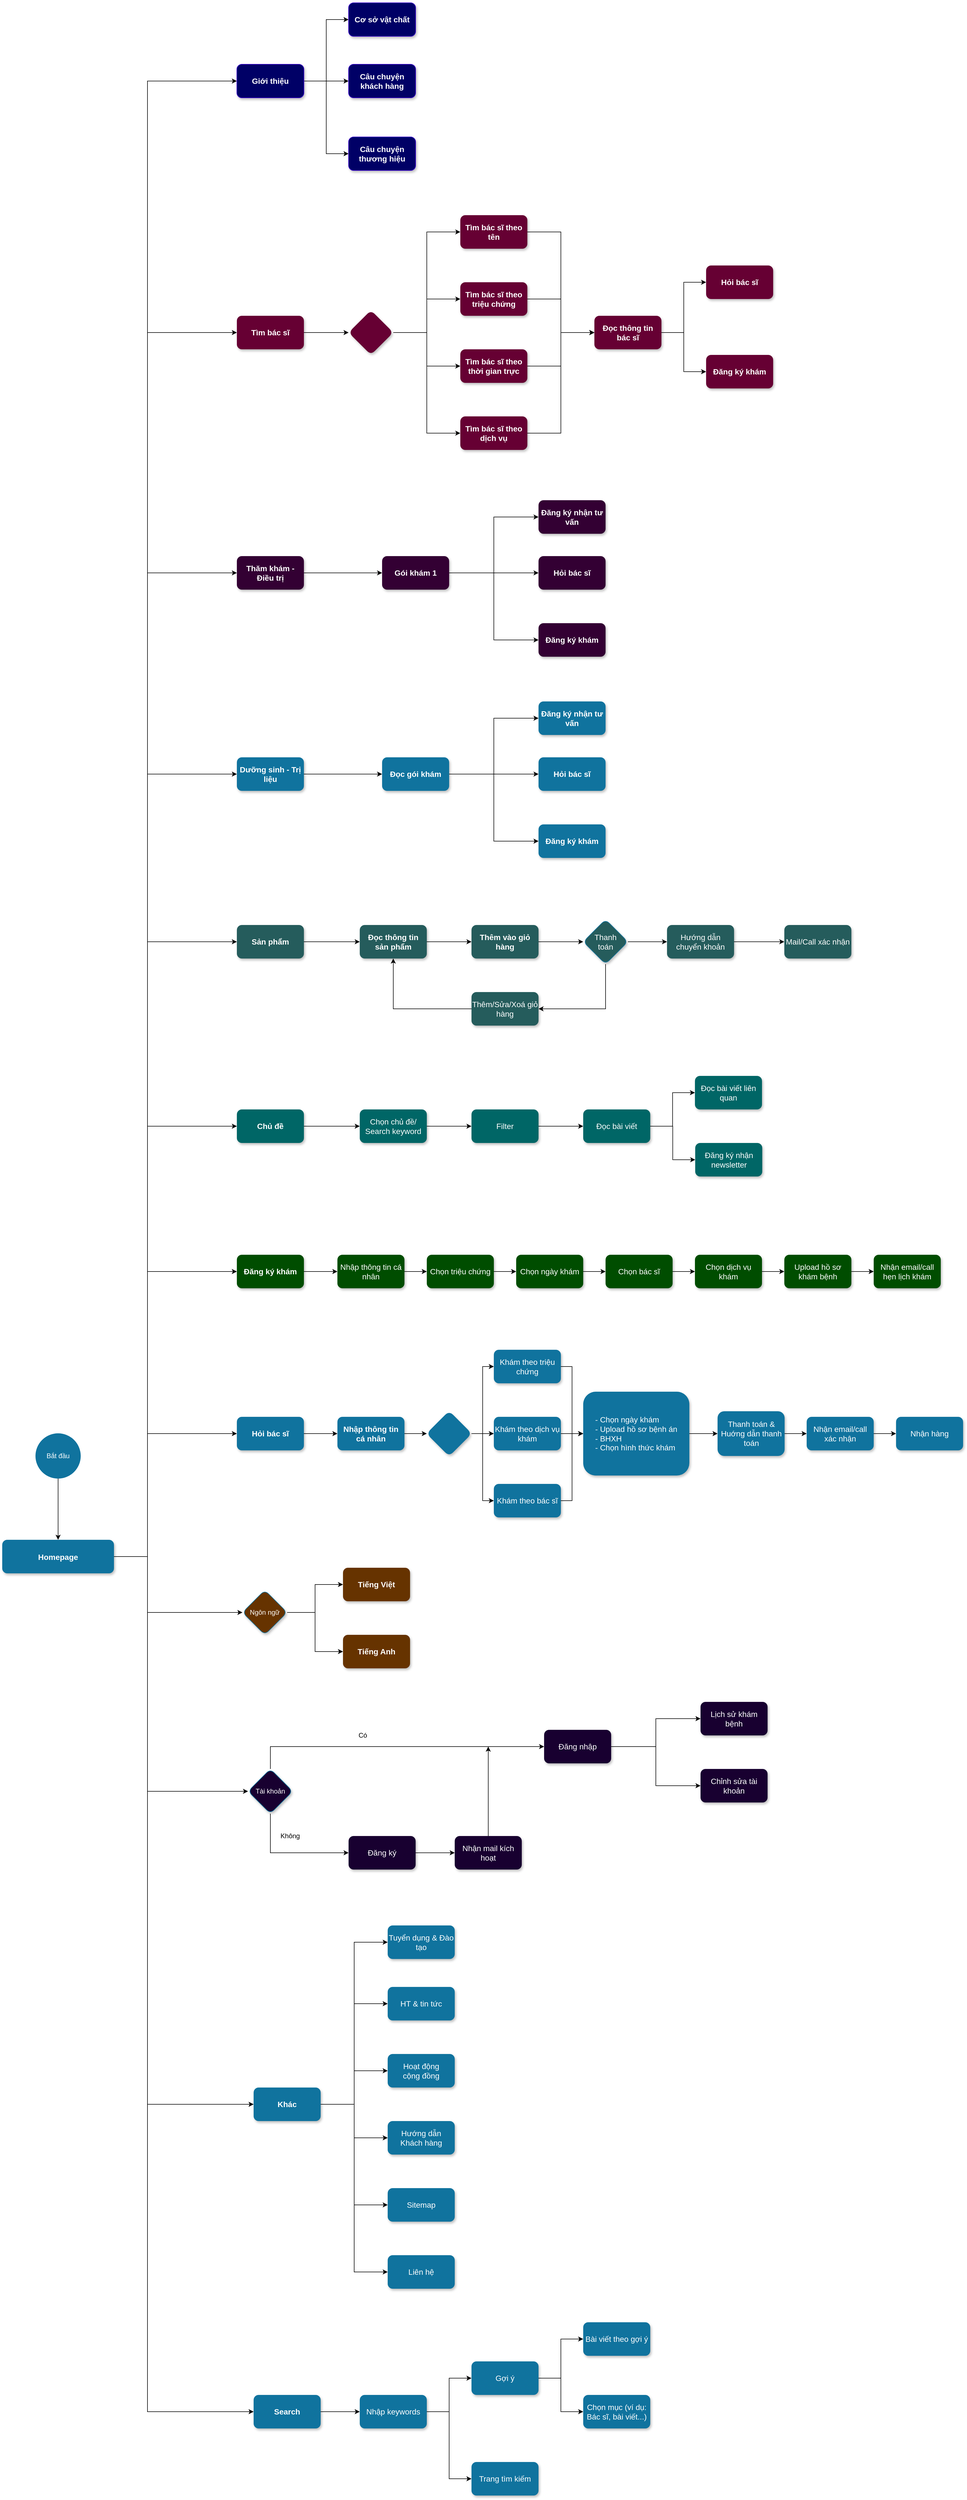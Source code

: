 <mxfile version="14.7.6" type="github">
  <diagram name="Page-1" id="97916047-d0de-89f5-080d-49f4d83e522f">
    <mxGraphModel dx="6018" dy="327" grid="1" gridSize="10" guides="1" tooltips="1" connect="1" arrows="1" fold="1" page="1" pageScale="1.5" pageWidth="1200" pageHeight="3000" background="none" math="0" shadow="0">
      <root>
        <mxCell id="0" />
        <mxCell id="1" parent="0" />
        <mxCell id="GUcLzigqZOoaiBpsy-g--82" style="edgeStyle=orthogonalEdgeStyle;rounded=0;orthogonalLoop=1;jettySize=auto;html=1;exitX=1;exitY=0.5;exitDx=0;exitDy=0;entryX=0;entryY=0.5;entryDx=0;entryDy=0;" edge="1" parent="1" source="2" target="GUcLzigqZOoaiBpsy-g--55">
          <mxGeometry relative="1" as="geometry">
            <Array as="points">
              <mxPoint x="-5100" y="2940" />
              <mxPoint x="-5100" y="300" />
            </Array>
          </mxGeometry>
        </mxCell>
        <mxCell id="GUcLzigqZOoaiBpsy-g--83" style="edgeStyle=orthogonalEdgeStyle;rounded=0;orthogonalLoop=1;jettySize=auto;html=1;exitX=1;exitY=0.5;exitDx=0;exitDy=0;entryX=0;entryY=0.5;entryDx=0;entryDy=0;" edge="1" parent="1" source="2" target="GUcLzigqZOoaiBpsy-g--64">
          <mxGeometry relative="1" as="geometry">
            <Array as="points">
              <mxPoint x="-5100" y="2940" />
              <mxPoint x="-5100" y="750" />
            </Array>
          </mxGeometry>
        </mxCell>
        <mxCell id="GUcLzigqZOoaiBpsy-g--108" style="edgeStyle=orthogonalEdgeStyle;rounded=0;orthogonalLoop=1;jettySize=auto;html=1;exitX=1;exitY=0.5;exitDx=0;exitDy=0;entryX=0;entryY=0.5;entryDx=0;entryDy=0;" edge="1" parent="1" source="2" target="GUcLzigqZOoaiBpsy-g--66">
          <mxGeometry relative="1" as="geometry">
            <Array as="points">
              <mxPoint x="-5100" y="2940" />
              <mxPoint x="-5100" y="1180" />
            </Array>
          </mxGeometry>
        </mxCell>
        <mxCell id="GUcLzigqZOoaiBpsy-g--109" style="edgeStyle=orthogonalEdgeStyle;rounded=0;orthogonalLoop=1;jettySize=auto;html=1;exitX=1;exitY=0.5;exitDx=0;exitDy=0;entryX=0;entryY=0.5;entryDx=0;entryDy=0;" edge="1" parent="1" source="2" target="GUcLzigqZOoaiBpsy-g--68">
          <mxGeometry relative="1" as="geometry">
            <Array as="points">
              <mxPoint x="-5100" y="2940" />
              <mxPoint x="-5100" y="1540" />
            </Array>
          </mxGeometry>
        </mxCell>
        <mxCell id="GUcLzigqZOoaiBpsy-g--110" style="edgeStyle=orthogonalEdgeStyle;rounded=0;orthogonalLoop=1;jettySize=auto;html=1;exitX=1;exitY=0.5;exitDx=0;exitDy=0;entryX=0;entryY=0.5;entryDx=0;entryDy=0;" edge="1" parent="1" source="2" target="GUcLzigqZOoaiBpsy-g--70">
          <mxGeometry relative="1" as="geometry">
            <mxPoint x="-5160" y="2820" as="sourcePoint" />
            <Array as="points">
              <mxPoint x="-5100" y="2940" />
              <mxPoint x="-5100" y="1840" />
            </Array>
          </mxGeometry>
        </mxCell>
        <mxCell id="GUcLzigqZOoaiBpsy-g--111" style="edgeStyle=orthogonalEdgeStyle;rounded=0;orthogonalLoop=1;jettySize=auto;html=1;entryX=0;entryY=0.5;entryDx=0;entryDy=0;" edge="1" parent="1" target="GUcLzigqZOoaiBpsy-g--72">
          <mxGeometry relative="1" as="geometry">
            <mxPoint x="-5160" y="2940" as="sourcePoint" />
            <Array as="points">
              <mxPoint x="-5100" y="2940" />
              <mxPoint x="-5100" y="2170" />
            </Array>
          </mxGeometry>
        </mxCell>
        <mxCell id="GUcLzigqZOoaiBpsy-g--112" style="edgeStyle=orthogonalEdgeStyle;rounded=0;orthogonalLoop=1;jettySize=auto;html=1;exitX=1;exitY=0.5;exitDx=0;exitDy=0;entryX=0;entryY=0.5;entryDx=0;entryDy=0;" edge="1" parent="1" source="2" target="GUcLzigqZOoaiBpsy-g--106">
          <mxGeometry relative="1" as="geometry">
            <mxPoint x="-5160" y="2860" as="sourcePoint" />
            <Array as="points">
              <mxPoint x="-5100" y="2940" />
              <mxPoint x="-5100" y="2430" />
            </Array>
          </mxGeometry>
        </mxCell>
        <mxCell id="GUcLzigqZOoaiBpsy-g--113" style="edgeStyle=orthogonalEdgeStyle;rounded=0;orthogonalLoop=1;jettySize=auto;html=1;exitX=1;exitY=0.5;exitDx=0;exitDy=0;entryX=0;entryY=0.5;entryDx=0;entryDy=0;" edge="1" parent="1" source="2" target="GUcLzigqZOoaiBpsy-g--107">
          <mxGeometry relative="1" as="geometry">
            <mxPoint x="-5160" y="2860" as="sourcePoint" />
            <Array as="points">
              <mxPoint x="-5100" y="2940" />
              <mxPoint x="-5100" y="2720" />
            </Array>
          </mxGeometry>
        </mxCell>
        <mxCell id="GUcLzigqZOoaiBpsy-g--198" style="edgeStyle=orthogonalEdgeStyle;rounded=0;orthogonalLoop=1;jettySize=auto;html=1;exitX=1;exitY=0.5;exitDx=0;exitDy=0;entryX=0;entryY=0.5;entryDx=0;entryDy=0;" edge="1" parent="1" source="2" target="GUcLzigqZOoaiBpsy-g--196">
          <mxGeometry relative="1" as="geometry">
            <mxPoint x="-5160" y="2860" as="sourcePoint" />
            <Array as="points">
              <mxPoint x="-5100" y="2940" />
              <mxPoint x="-5100" y="3040" />
            </Array>
          </mxGeometry>
        </mxCell>
        <mxCell id="GUcLzigqZOoaiBpsy-g--216" style="edgeStyle=orthogonalEdgeStyle;rounded=0;orthogonalLoop=1;jettySize=auto;html=1;exitX=1;exitY=0.5;exitDx=0;exitDy=0;entryX=0;entryY=0.5;entryDx=0;entryDy=0;" edge="1" parent="1" source="2" target="GUcLzigqZOoaiBpsy-g--202">
          <mxGeometry relative="1" as="geometry">
            <mxPoint x="-5160" y="2875" as="sourcePoint" />
            <Array as="points">
              <mxPoint x="-5100" y="2940" />
              <mxPoint x="-5100" y="3360" />
            </Array>
          </mxGeometry>
        </mxCell>
        <mxCell id="GUcLzigqZOoaiBpsy-g--218" style="edgeStyle=orthogonalEdgeStyle;rounded=0;orthogonalLoop=1;jettySize=auto;html=1;exitX=1;exitY=0.5;exitDx=0;exitDy=0;entryX=0;entryY=0.5;entryDx=0;entryDy=0;" edge="1" parent="1" source="2" target="GUcLzigqZOoaiBpsy-g--217">
          <mxGeometry relative="1" as="geometry">
            <Array as="points">
              <mxPoint x="-5100" y="2940" />
              <mxPoint x="-5100" y="3920" />
            </Array>
          </mxGeometry>
        </mxCell>
        <mxCell id="GUcLzigqZOoaiBpsy-g--237" style="edgeStyle=orthogonalEdgeStyle;rounded=0;orthogonalLoop=1;jettySize=auto;html=1;exitX=1;exitY=0.5;exitDx=0;exitDy=0;entryX=0;entryY=0.5;entryDx=0;entryDy=0;" edge="1" parent="1" source="2" target="GUcLzigqZOoaiBpsy-g--231">
          <mxGeometry relative="1" as="geometry">
            <Array as="points">
              <mxPoint x="-5100" y="2940" />
              <mxPoint x="-5100" y="4470" />
            </Array>
          </mxGeometry>
        </mxCell>
        <mxCell id="2" value="Homepage" style="rounded=1;strokeColor=none;shadow=1;gradientColor=none;fontStyle=1;fontColor=#FFFFFF;fontSize=14;fillColor=#10739E;" parent="1" vertex="1">
          <mxGeometry x="-5360" y="2910" width="200" height="60" as="geometry" />
        </mxCell>
        <mxCell id="GUcLzigqZOoaiBpsy-g--78" style="edgeStyle=orthogonalEdgeStyle;rounded=0;orthogonalLoop=1;jettySize=auto;html=1;exitX=1;exitY=0.5;exitDx=0;exitDy=0;entryX=0;entryY=0.5;entryDx=0;entryDy=0;" edge="1" parent="1" source="GUcLzigqZOoaiBpsy-g--55" target="GUcLzigqZOoaiBpsy-g--59">
          <mxGeometry relative="1" as="geometry" />
        </mxCell>
        <mxCell id="GUcLzigqZOoaiBpsy-g--79" style="edgeStyle=orthogonalEdgeStyle;rounded=0;orthogonalLoop=1;jettySize=auto;html=1;exitX=1;exitY=0.5;exitDx=0;exitDy=0;entryX=0;entryY=0.5;entryDx=0;entryDy=0;" edge="1" parent="1" source="GUcLzigqZOoaiBpsy-g--55" target="GUcLzigqZOoaiBpsy-g--62">
          <mxGeometry relative="1" as="geometry" />
        </mxCell>
        <mxCell id="GUcLzigqZOoaiBpsy-g--81" style="edgeStyle=orthogonalEdgeStyle;rounded=0;orthogonalLoop=1;jettySize=auto;html=1;exitX=1;exitY=0.5;exitDx=0;exitDy=0;entryX=0;entryY=0.5;entryDx=0;entryDy=0;" edge="1" parent="1" source="GUcLzigqZOoaiBpsy-g--55" target="GUcLzigqZOoaiBpsy-g--57">
          <mxGeometry relative="1" as="geometry" />
        </mxCell>
        <mxCell id="GUcLzigqZOoaiBpsy-g--55" value="Giới thiệu" style="whiteSpace=wrap;html=1;rounded=1;shadow=1;fontSize=14;fontColor=#ffffff;fontStyle=1;strokeColor=#3700CC;fillColor=#000066;" vertex="1" parent="1">
          <mxGeometry x="-4940" y="270" width="120" height="60" as="geometry" />
        </mxCell>
        <mxCell id="GUcLzigqZOoaiBpsy-g--57" value="Câu chuyện thương hiệu" style="whiteSpace=wrap;html=1;rounded=1;shadow=1;fontSize=14;fontColor=#ffffff;fontStyle=1;strokeColor=#3700CC;fillColor=#000066;" vertex="1" parent="1">
          <mxGeometry x="-4740" y="400" width="120" height="60" as="geometry" />
        </mxCell>
        <mxCell id="GUcLzigqZOoaiBpsy-g--59" value="Câu chuyện khách hàng" style="whiteSpace=wrap;html=1;rounded=1;shadow=1;fontSize=14;fontColor=#ffffff;fontStyle=1;strokeColor=#3700CC;fillColor=#000066;" vertex="1" parent="1">
          <mxGeometry x="-4740" y="270" width="120" height="60" as="geometry" />
        </mxCell>
        <mxCell id="GUcLzigqZOoaiBpsy-g--62" value="Cơ sở vật chất" style="whiteSpace=wrap;html=1;rounded=1;shadow=1;fontSize=14;fontColor=#ffffff;fontStyle=1;strokeColor=#3700CC;fillColor=#000066;" vertex="1" parent="1">
          <mxGeometry x="-4740" y="160" width="120" height="60" as="geometry" />
        </mxCell>
        <mxCell id="GUcLzigqZOoaiBpsy-g--85" value="" style="edgeStyle=orthogonalEdgeStyle;rounded=0;orthogonalLoop=1;jettySize=auto;html=1;" edge="1" parent="1" source="GUcLzigqZOoaiBpsy-g--64" target="GUcLzigqZOoaiBpsy-g--84">
          <mxGeometry relative="1" as="geometry" />
        </mxCell>
        <mxCell id="GUcLzigqZOoaiBpsy-g--64" value="Tìm bác sĩ" style="rounded=1;whiteSpace=wrap;html=1;shadow=1;fontSize=14;fontColor=#FFFFFF;fontStyle=1;strokeColor=none;fillColor=#660033;" vertex="1" parent="1">
          <mxGeometry x="-4940" y="720" width="120" height="60" as="geometry" />
        </mxCell>
        <mxCell id="GUcLzigqZOoaiBpsy-g--115" value="" style="edgeStyle=orthogonalEdgeStyle;rounded=0;orthogonalLoop=1;jettySize=auto;html=1;" edge="1" parent="1" source="GUcLzigqZOoaiBpsy-g--66" target="GUcLzigqZOoaiBpsy-g--114">
          <mxGeometry relative="1" as="geometry" />
        </mxCell>
        <mxCell id="GUcLzigqZOoaiBpsy-g--66" value="Thăm khám - Điều trị" style="whiteSpace=wrap;html=1;rounded=1;shadow=1;fontSize=14;fontColor=#FFFFFF;fontStyle=1;strokeColor=none;fillColor=#330033;" vertex="1" parent="1">
          <mxGeometry x="-4940" y="1150" width="120" height="60" as="geometry" />
        </mxCell>
        <mxCell id="GUcLzigqZOoaiBpsy-g--130" style="edgeStyle=orthogonalEdgeStyle;rounded=0;orthogonalLoop=1;jettySize=auto;html=1;exitX=1;exitY=0.5;exitDx=0;exitDy=0;entryX=0;entryY=0.5;entryDx=0;entryDy=0;" edge="1" parent="1" source="GUcLzigqZOoaiBpsy-g--68" target="GUcLzigqZOoaiBpsy-g--123">
          <mxGeometry relative="1" as="geometry" />
        </mxCell>
        <mxCell id="GUcLzigqZOoaiBpsy-g--68" value="Dưỡng sinh - Trị liệu" style="rounded=1;whiteSpace=wrap;html=1;shadow=1;fontSize=14;fontColor=#FFFFFF;fontStyle=1;strokeColor=none;fillColor=#10739E;" vertex="1" parent="1">
          <mxGeometry x="-4940" y="1510" width="120" height="60" as="geometry" />
        </mxCell>
        <mxCell id="GUcLzigqZOoaiBpsy-g--133" style="edgeStyle=orthogonalEdgeStyle;rounded=0;orthogonalLoop=1;jettySize=auto;html=1;exitX=1;exitY=0.5;exitDx=0;exitDy=0;entryX=0;entryY=0.5;entryDx=0;entryDy=0;" edge="1" parent="1" source="GUcLzigqZOoaiBpsy-g--70" target="GUcLzigqZOoaiBpsy-g--131">
          <mxGeometry relative="1" as="geometry" />
        </mxCell>
        <mxCell id="GUcLzigqZOoaiBpsy-g--70" value="Sản phẩm" style="whiteSpace=wrap;html=1;rounded=1;shadow=1;fontSize=14;fontColor=#FFFFFF;fontStyle=1;strokeColor=none;fillColor=#255C5C;" vertex="1" parent="1">
          <mxGeometry x="-4940" y="1810" width="120" height="60" as="geometry" />
        </mxCell>
        <mxCell id="GUcLzigqZOoaiBpsy-g--150" style="edgeStyle=orthogonalEdgeStyle;rounded=0;orthogonalLoop=1;jettySize=auto;html=1;exitX=1;exitY=0.5;exitDx=0;exitDy=0;entryX=0;entryY=0.5;entryDx=0;entryDy=0;" edge="1" parent="1" source="GUcLzigqZOoaiBpsy-g--72" target="GUcLzigqZOoaiBpsy-g--145">
          <mxGeometry relative="1" as="geometry" />
        </mxCell>
        <mxCell id="GUcLzigqZOoaiBpsy-g--72" value="Chủ đề" style="whiteSpace=wrap;html=1;rounded=1;shadow=1;fontSize=14;fontColor=#FFFFFF;fontStyle=1;strokeColor=none;fillColor=#006666;" vertex="1" parent="1">
          <mxGeometry x="-4940" y="2140" width="120" height="60" as="geometry" />
        </mxCell>
        <mxCell id="GUcLzigqZOoaiBpsy-g--75" style="edgeStyle=orthogonalEdgeStyle;rounded=0;orthogonalLoop=1;jettySize=auto;html=1;exitX=0.5;exitY=1;exitDx=0;exitDy=0;" edge="1" parent="1" source="GUcLzigqZOoaiBpsy-g--74" target="2">
          <mxGeometry relative="1" as="geometry" />
        </mxCell>
        <mxCell id="GUcLzigqZOoaiBpsy-g--74" value="Bắt đầu" style="ellipse;whiteSpace=wrap;html=1;aspect=fixed;fontColor=#ffffff;strokeColor=#10739E;fillColor=#10739E;" vertex="1" parent="1">
          <mxGeometry x="-5300" y="2720" width="80" height="80" as="geometry" />
        </mxCell>
        <mxCell id="GUcLzigqZOoaiBpsy-g--91" style="edgeStyle=orthogonalEdgeStyle;rounded=0;orthogonalLoop=1;jettySize=auto;html=1;exitX=1;exitY=0.5;exitDx=0;exitDy=0;entryX=0;entryY=0.5;entryDx=0;entryDy=0;" edge="1" parent="1" source="GUcLzigqZOoaiBpsy-g--84" target="GUcLzigqZOoaiBpsy-g--86">
          <mxGeometry relative="1" as="geometry" />
        </mxCell>
        <mxCell id="GUcLzigqZOoaiBpsy-g--92" style="edgeStyle=orthogonalEdgeStyle;rounded=0;orthogonalLoop=1;jettySize=auto;html=1;exitX=1;exitY=0.5;exitDx=0;exitDy=0;entryX=0;entryY=0.5;entryDx=0;entryDy=0;" edge="1" parent="1" source="GUcLzigqZOoaiBpsy-g--84" target="GUcLzigqZOoaiBpsy-g--88">
          <mxGeometry relative="1" as="geometry" />
        </mxCell>
        <mxCell id="GUcLzigqZOoaiBpsy-g--93" style="edgeStyle=orthogonalEdgeStyle;rounded=0;orthogonalLoop=1;jettySize=auto;html=1;exitX=1;exitY=0.5;exitDx=0;exitDy=0;entryX=0;entryY=0.5;entryDx=0;entryDy=0;" edge="1" parent="1" source="GUcLzigqZOoaiBpsy-g--84" target="GUcLzigqZOoaiBpsy-g--89">
          <mxGeometry relative="1" as="geometry" />
        </mxCell>
        <mxCell id="GUcLzigqZOoaiBpsy-g--94" style="edgeStyle=orthogonalEdgeStyle;rounded=0;orthogonalLoop=1;jettySize=auto;html=1;exitX=1;exitY=0.5;exitDx=0;exitDy=0;entryX=0;entryY=0.5;entryDx=0;entryDy=0;" edge="1" parent="1" source="GUcLzigqZOoaiBpsy-g--84" target="GUcLzigqZOoaiBpsy-g--90">
          <mxGeometry relative="1" as="geometry" />
        </mxCell>
        <mxCell id="GUcLzigqZOoaiBpsy-g--84" value="" style="rhombus;whiteSpace=wrap;html=1;rounded=1;shadow=1;fontSize=14;fontColor=#FFFFFF;fontStyle=1;strokeColor=none;fillColor=#660033;" vertex="1" parent="1">
          <mxGeometry x="-4740" y="710" width="80" height="80" as="geometry" />
        </mxCell>
        <mxCell id="GUcLzigqZOoaiBpsy-g--99" style="edgeStyle=orthogonalEdgeStyle;rounded=0;orthogonalLoop=1;jettySize=auto;html=1;exitX=1;exitY=0.5;exitDx=0;exitDy=0;entryX=0;entryY=0.5;entryDx=0;entryDy=0;" edge="1" parent="1" source="GUcLzigqZOoaiBpsy-g--86" target="GUcLzigqZOoaiBpsy-g--95">
          <mxGeometry relative="1" as="geometry" />
        </mxCell>
        <mxCell id="GUcLzigqZOoaiBpsy-g--86" value="Tìm bác sĩ theo tên" style="whiteSpace=wrap;html=1;rounded=1;shadow=1;fontSize=14;fontColor=#FFFFFF;fontStyle=1;strokeColor=none;fillColor=#660033;" vertex="1" parent="1">
          <mxGeometry x="-4540" y="540" width="120" height="60" as="geometry" />
        </mxCell>
        <mxCell id="GUcLzigqZOoaiBpsy-g--101" style="edgeStyle=orthogonalEdgeStyle;rounded=0;orthogonalLoop=1;jettySize=auto;html=1;exitX=1;exitY=0.5;exitDx=0;exitDy=0;entryX=0;entryY=0.5;entryDx=0;entryDy=0;" edge="1" parent="1" source="GUcLzigqZOoaiBpsy-g--88" target="GUcLzigqZOoaiBpsy-g--95">
          <mxGeometry relative="1" as="geometry" />
        </mxCell>
        <mxCell id="GUcLzigqZOoaiBpsy-g--88" value="Tìm bác sĩ theo triệu chứng" style="whiteSpace=wrap;html=1;rounded=1;shadow=1;fontSize=14;fontColor=#FFFFFF;fontStyle=1;strokeColor=none;fillColor=#660033;" vertex="1" parent="1">
          <mxGeometry x="-4540" y="660" width="120" height="60" as="geometry" />
        </mxCell>
        <mxCell id="GUcLzigqZOoaiBpsy-g--102" style="edgeStyle=orthogonalEdgeStyle;rounded=0;orthogonalLoop=1;jettySize=auto;html=1;exitX=1;exitY=0.5;exitDx=0;exitDy=0;" edge="1" parent="1" source="GUcLzigqZOoaiBpsy-g--89" target="GUcLzigqZOoaiBpsy-g--95">
          <mxGeometry relative="1" as="geometry" />
        </mxCell>
        <mxCell id="GUcLzigqZOoaiBpsy-g--89" value="Tìm bác sĩ theo thời gian trực" style="whiteSpace=wrap;html=1;rounded=1;shadow=1;fontSize=14;fontColor=#FFFFFF;fontStyle=1;strokeColor=none;fillColor=#660033;" vertex="1" parent="1">
          <mxGeometry x="-4540" y="780" width="120" height="60" as="geometry" />
        </mxCell>
        <mxCell id="GUcLzigqZOoaiBpsy-g--103" style="edgeStyle=orthogonalEdgeStyle;rounded=0;orthogonalLoop=1;jettySize=auto;html=1;exitX=1;exitY=0.5;exitDx=0;exitDy=0;entryX=0;entryY=0.5;entryDx=0;entryDy=0;" edge="1" parent="1" source="GUcLzigqZOoaiBpsy-g--90" target="GUcLzigqZOoaiBpsy-g--95">
          <mxGeometry relative="1" as="geometry" />
        </mxCell>
        <mxCell id="GUcLzigqZOoaiBpsy-g--90" value="Tìm bác sĩ theo dịch vụ" style="whiteSpace=wrap;html=1;rounded=1;shadow=1;fontSize=14;fontColor=#FFFFFF;fontStyle=1;strokeColor=none;fillColor=#660033;" vertex="1" parent="1">
          <mxGeometry x="-4540" y="900" width="120" height="60" as="geometry" />
        </mxCell>
        <mxCell id="GUcLzigqZOoaiBpsy-g--104" style="edgeStyle=orthogonalEdgeStyle;rounded=0;orthogonalLoop=1;jettySize=auto;html=1;exitX=1;exitY=0.5;exitDx=0;exitDy=0;entryX=0;entryY=0.5;entryDx=0;entryDy=0;" edge="1" parent="1" source="GUcLzigqZOoaiBpsy-g--95" target="GUcLzigqZOoaiBpsy-g--96">
          <mxGeometry relative="1" as="geometry" />
        </mxCell>
        <mxCell id="GUcLzigqZOoaiBpsy-g--105" style="edgeStyle=orthogonalEdgeStyle;rounded=0;orthogonalLoop=1;jettySize=auto;html=1;exitX=1;exitY=0.5;exitDx=0;exitDy=0;entryX=0;entryY=0.5;entryDx=0;entryDy=0;" edge="1" parent="1" source="GUcLzigqZOoaiBpsy-g--95" target="GUcLzigqZOoaiBpsy-g--98">
          <mxGeometry relative="1" as="geometry" />
        </mxCell>
        <mxCell id="GUcLzigqZOoaiBpsy-g--95" value="Đọc thông tin bác sĩ" style="whiteSpace=wrap;html=1;rounded=1;shadow=1;fontSize=14;fontColor=#FFFFFF;fontStyle=1;strokeColor=none;fillColor=#660033;" vertex="1" parent="1">
          <mxGeometry x="-4300" y="720" width="120" height="60" as="geometry" />
        </mxCell>
        <mxCell id="GUcLzigqZOoaiBpsy-g--96" value="Hỏi bác sĩ" style="whiteSpace=wrap;html=1;rounded=1;shadow=1;fontSize=14;fontColor=#FFFFFF;fontStyle=1;strokeColor=none;fillColor=#660033;" vertex="1" parent="1">
          <mxGeometry x="-4100" y="630" width="120" height="60" as="geometry" />
        </mxCell>
        <mxCell id="GUcLzigqZOoaiBpsy-g--98" value="Đăng ký khám" style="whiteSpace=wrap;html=1;rounded=1;shadow=1;fontSize=14;fontColor=#FFFFFF;fontStyle=1;strokeColor=none;fillColor=#660033;" vertex="1" parent="1">
          <mxGeometry x="-4100" y="790" width="120" height="60" as="geometry" />
        </mxCell>
        <mxCell id="GUcLzigqZOoaiBpsy-g--162" style="edgeStyle=orthogonalEdgeStyle;rounded=0;orthogonalLoop=1;jettySize=auto;html=1;exitX=1;exitY=0.5;exitDx=0;exitDy=0;entryX=0;entryY=0.5;entryDx=0;entryDy=0;" edge="1" parent="1" source="GUcLzigqZOoaiBpsy-g--106" target="GUcLzigqZOoaiBpsy-g--155">
          <mxGeometry relative="1" as="geometry" />
        </mxCell>
        <mxCell id="GUcLzigqZOoaiBpsy-g--106" value="Đăng ký khám" style="whiteSpace=wrap;html=1;rounded=1;shadow=1;fontSize=14;fontColor=#FFFFFF;fontStyle=1;strokeColor=none;fillColor=#004D00;" vertex="1" parent="1">
          <mxGeometry x="-4940" y="2400" width="120" height="60" as="geometry" />
        </mxCell>
        <mxCell id="GUcLzigqZOoaiBpsy-g--180" style="edgeStyle=orthogonalEdgeStyle;rounded=0;orthogonalLoop=1;jettySize=auto;html=1;exitX=1;exitY=0.5;exitDx=0;exitDy=0;entryX=0;entryY=0.5;entryDx=0;entryDy=0;" edge="1" parent="1" source="GUcLzigqZOoaiBpsy-g--107" target="GUcLzigqZOoaiBpsy-g--177">
          <mxGeometry relative="1" as="geometry" />
        </mxCell>
        <mxCell id="GUcLzigqZOoaiBpsy-g--107" value="Hỏi bác sĩ" style="whiteSpace=wrap;html=1;rounded=1;shadow=1;fontSize=14;fontColor=#FFFFFF;fontStyle=1;strokeColor=none;fillColor=#10739E;" vertex="1" parent="1">
          <mxGeometry x="-4940" y="2690" width="120" height="60" as="geometry" />
        </mxCell>
        <mxCell id="GUcLzigqZOoaiBpsy-g--120" style="edgeStyle=orthogonalEdgeStyle;rounded=0;orthogonalLoop=1;jettySize=auto;html=1;exitX=1;exitY=0.5;exitDx=0;exitDy=0;entryX=0;entryY=0.5;entryDx=0;entryDy=0;" edge="1" parent="1" source="GUcLzigqZOoaiBpsy-g--114" target="GUcLzigqZOoaiBpsy-g--116">
          <mxGeometry relative="1" as="geometry" />
        </mxCell>
        <mxCell id="GUcLzigqZOoaiBpsy-g--121" style="edgeStyle=orthogonalEdgeStyle;rounded=0;orthogonalLoop=1;jettySize=auto;html=1;exitX=1;exitY=0.5;exitDx=0;exitDy=0;" edge="1" parent="1" source="GUcLzigqZOoaiBpsy-g--114" target="GUcLzigqZOoaiBpsy-g--118">
          <mxGeometry relative="1" as="geometry" />
        </mxCell>
        <mxCell id="GUcLzigqZOoaiBpsy-g--122" style="edgeStyle=orthogonalEdgeStyle;rounded=0;orthogonalLoop=1;jettySize=auto;html=1;exitX=1;exitY=0.5;exitDx=0;exitDy=0;entryX=0;entryY=0.5;entryDx=0;entryDy=0;" edge="1" parent="1" source="GUcLzigqZOoaiBpsy-g--114" target="GUcLzigqZOoaiBpsy-g--119">
          <mxGeometry relative="1" as="geometry" />
        </mxCell>
        <mxCell id="GUcLzigqZOoaiBpsy-g--114" value="Gói khám 1" style="whiteSpace=wrap;html=1;rounded=1;shadow=1;fontSize=14;fontColor=#FFFFFF;fontStyle=1;strokeColor=none;fillColor=#330033;" vertex="1" parent="1">
          <mxGeometry x="-4680" y="1150" width="120" height="60" as="geometry" />
        </mxCell>
        <mxCell id="GUcLzigqZOoaiBpsy-g--116" value="Đăng ký nhận tư vấn" style="whiteSpace=wrap;html=1;rounded=1;shadow=1;fontSize=14;fontColor=#FFFFFF;fontStyle=1;strokeColor=none;fillColor=#330033;" vertex="1" parent="1">
          <mxGeometry x="-4400" y="1050" width="120" height="60" as="geometry" />
        </mxCell>
        <mxCell id="GUcLzigqZOoaiBpsy-g--118" value="Hỏi bác sĩ" style="whiteSpace=wrap;html=1;rounded=1;shadow=1;fontSize=14;fontColor=#FFFFFF;fontStyle=1;strokeColor=none;fillColor=#330033;" vertex="1" parent="1">
          <mxGeometry x="-4400" y="1150" width="120" height="60" as="geometry" />
        </mxCell>
        <mxCell id="GUcLzigqZOoaiBpsy-g--119" value="Đăng ký khám" style="whiteSpace=wrap;html=1;rounded=1;shadow=1;fontSize=14;fontColor=#FFFFFF;fontStyle=1;strokeColor=none;fillColor=#330033;" vertex="1" parent="1">
          <mxGeometry x="-4400" y="1270" width="120" height="60" as="geometry" />
        </mxCell>
        <mxCell id="GUcLzigqZOoaiBpsy-g--127" style="edgeStyle=orthogonalEdgeStyle;rounded=0;orthogonalLoop=1;jettySize=auto;html=1;exitX=1;exitY=0.5;exitDx=0;exitDy=0;entryX=0;entryY=0.5;entryDx=0;entryDy=0;" edge="1" parent="1" source="GUcLzigqZOoaiBpsy-g--123" target="GUcLzigqZOoaiBpsy-g--124">
          <mxGeometry relative="1" as="geometry" />
        </mxCell>
        <mxCell id="GUcLzigqZOoaiBpsy-g--128" style="edgeStyle=orthogonalEdgeStyle;rounded=0;orthogonalLoop=1;jettySize=auto;html=1;exitX=1;exitY=0.5;exitDx=0;exitDy=0;entryX=0;entryY=0.5;entryDx=0;entryDy=0;" edge="1" parent="1" source="GUcLzigqZOoaiBpsy-g--123" target="GUcLzigqZOoaiBpsy-g--125">
          <mxGeometry relative="1" as="geometry" />
        </mxCell>
        <mxCell id="GUcLzigqZOoaiBpsy-g--129" style="edgeStyle=orthogonalEdgeStyle;rounded=0;orthogonalLoop=1;jettySize=auto;html=1;exitX=1;exitY=0.5;exitDx=0;exitDy=0;entryX=0;entryY=0.5;entryDx=0;entryDy=0;" edge="1" parent="1" source="GUcLzigqZOoaiBpsy-g--123" target="GUcLzigqZOoaiBpsy-g--126">
          <mxGeometry relative="1" as="geometry" />
        </mxCell>
        <mxCell id="GUcLzigqZOoaiBpsy-g--123" value="Đọc gói khám" style="whiteSpace=wrap;html=1;rounded=1;shadow=1;fontSize=14;fontColor=#FFFFFF;fontStyle=1;strokeColor=none;fillColor=#10739E;" vertex="1" parent="1">
          <mxGeometry x="-4680" y="1510" width="120" height="60" as="geometry" />
        </mxCell>
        <mxCell id="GUcLzigqZOoaiBpsy-g--124" value="Đăng ký nhận tư vấn" style="whiteSpace=wrap;html=1;rounded=1;shadow=1;fontSize=14;fontColor=#FFFFFF;fontStyle=1;strokeColor=none;fillColor=#10739E;" vertex="1" parent="1">
          <mxGeometry x="-4400" y="1410" width="120" height="60" as="geometry" />
        </mxCell>
        <mxCell id="GUcLzigqZOoaiBpsy-g--125" value="Hỏi bác sĩ" style="whiteSpace=wrap;html=1;rounded=1;shadow=1;fontSize=14;fontColor=#FFFFFF;fontStyle=1;strokeColor=none;fillColor=#10739E;" vertex="1" parent="1">
          <mxGeometry x="-4400" y="1510" width="120" height="60" as="geometry" />
        </mxCell>
        <mxCell id="GUcLzigqZOoaiBpsy-g--126" value="Đăng ký khám" style="whiteSpace=wrap;html=1;rounded=1;shadow=1;fontSize=14;fontColor=#FFFFFF;fontStyle=1;strokeColor=none;fillColor=#10739E;" vertex="1" parent="1">
          <mxGeometry x="-4400" y="1630" width="120" height="60" as="geometry" />
        </mxCell>
        <mxCell id="GUcLzigqZOoaiBpsy-g--134" style="edgeStyle=orthogonalEdgeStyle;rounded=0;orthogonalLoop=1;jettySize=auto;html=1;exitX=1;exitY=0.5;exitDx=0;exitDy=0;entryX=0;entryY=0.5;entryDx=0;entryDy=0;" edge="1" parent="1" source="GUcLzigqZOoaiBpsy-g--131" target="GUcLzigqZOoaiBpsy-g--132">
          <mxGeometry relative="1" as="geometry" />
        </mxCell>
        <mxCell id="GUcLzigqZOoaiBpsy-g--131" value="Đọc thông tin sản phẩm" style="whiteSpace=wrap;html=1;rounded=1;shadow=1;fontSize=14;fontColor=#FFFFFF;fontStyle=1;strokeColor=none;fillColor=#255C5C;" vertex="1" parent="1">
          <mxGeometry x="-4720" y="1810" width="120" height="60" as="geometry" />
        </mxCell>
        <mxCell id="GUcLzigqZOoaiBpsy-g--137" style="edgeStyle=orthogonalEdgeStyle;rounded=0;orthogonalLoop=1;jettySize=auto;html=1;exitX=1;exitY=0.5;exitDx=0;exitDy=0;" edge="1" parent="1" source="GUcLzigqZOoaiBpsy-g--132" target="GUcLzigqZOoaiBpsy-g--136">
          <mxGeometry relative="1" as="geometry" />
        </mxCell>
        <mxCell id="GUcLzigqZOoaiBpsy-g--132" value="Thêm vào giỏ hàng" style="whiteSpace=wrap;html=1;rounded=1;shadow=1;fontSize=14;fontColor=#FFFFFF;fontStyle=1;strokeColor=none;fillColor=#255C5C;" vertex="1" parent="1">
          <mxGeometry x="-4520" y="1810" width="120" height="60" as="geometry" />
        </mxCell>
        <mxCell id="GUcLzigqZOoaiBpsy-g--141" style="edgeStyle=orthogonalEdgeStyle;rounded=0;orthogonalLoop=1;jettySize=auto;html=1;exitX=1;exitY=0.5;exitDx=0;exitDy=0;entryX=0;entryY=0.5;entryDx=0;entryDy=0;" edge="1" parent="1" source="GUcLzigqZOoaiBpsy-g--136" target="GUcLzigqZOoaiBpsy-g--138">
          <mxGeometry relative="1" as="geometry" />
        </mxCell>
        <mxCell id="GUcLzigqZOoaiBpsy-g--143" style="edgeStyle=orthogonalEdgeStyle;rounded=0;orthogonalLoop=1;jettySize=auto;html=1;exitX=0.5;exitY=1;exitDx=0;exitDy=0;entryX=1;entryY=0.5;entryDx=0;entryDy=0;" edge="1" parent="1" source="GUcLzigqZOoaiBpsy-g--136" target="GUcLzigqZOoaiBpsy-g--142">
          <mxGeometry relative="1" as="geometry" />
        </mxCell>
        <mxCell id="GUcLzigqZOoaiBpsy-g--136" value="&lt;font color=&quot;#ffffff&quot; style=&quot;font-size: 14px&quot;&gt;Thanh&lt;br&gt;toán&lt;/font&gt;" style="rhombus;whiteSpace=wrap;html=1;strokeColor=#10739E;rounded=1;shadow=1;fillColor=#255C5C;" vertex="1" parent="1">
          <mxGeometry x="-4320" y="1800" width="80" height="80" as="geometry" />
        </mxCell>
        <mxCell id="GUcLzigqZOoaiBpsy-g--140" style="edgeStyle=orthogonalEdgeStyle;rounded=0;orthogonalLoop=1;jettySize=auto;html=1;exitX=1;exitY=0.5;exitDx=0;exitDy=0;entryX=0;entryY=0.5;entryDx=0;entryDy=0;" edge="1" parent="1" source="GUcLzigqZOoaiBpsy-g--138" target="GUcLzigqZOoaiBpsy-g--139">
          <mxGeometry relative="1" as="geometry" />
        </mxCell>
        <mxCell id="GUcLzigqZOoaiBpsy-g--138" value="&lt;span style=&quot;font-weight: normal&quot;&gt;Hướng dẫn chuyển khoản&lt;/span&gt;" style="whiteSpace=wrap;html=1;rounded=1;shadow=1;fontSize=14;fontColor=#FFFFFF;fontStyle=1;strokeColor=none;fillColor=#255C5C;" vertex="1" parent="1">
          <mxGeometry x="-4170" y="1810" width="120" height="60" as="geometry" />
        </mxCell>
        <mxCell id="GUcLzigqZOoaiBpsy-g--139" value="&lt;span style=&quot;font-weight: normal&quot;&gt;Mail/Call xác nhận&lt;/span&gt;" style="whiteSpace=wrap;html=1;rounded=1;shadow=1;fontSize=14;fontColor=#FFFFFF;fontStyle=1;strokeColor=none;fillColor=#255C5C;" vertex="1" parent="1">
          <mxGeometry x="-3960" y="1810" width="120" height="60" as="geometry" />
        </mxCell>
        <mxCell id="GUcLzigqZOoaiBpsy-g--144" style="edgeStyle=orthogonalEdgeStyle;rounded=0;orthogonalLoop=1;jettySize=auto;html=1;exitX=0;exitY=0.5;exitDx=0;exitDy=0;entryX=0.5;entryY=1;entryDx=0;entryDy=0;" edge="1" parent="1" source="GUcLzigqZOoaiBpsy-g--142" target="GUcLzigqZOoaiBpsy-g--131">
          <mxGeometry relative="1" as="geometry" />
        </mxCell>
        <mxCell id="GUcLzigqZOoaiBpsy-g--142" value="&lt;span style=&quot;font-weight: normal&quot;&gt;Thêm/Sửa/Xoá giỏ hàng&lt;/span&gt;" style="whiteSpace=wrap;html=1;rounded=1;shadow=1;fontSize=14;fontColor=#FFFFFF;fontStyle=1;strokeColor=none;fillColor=#255C5C;" vertex="1" parent="1">
          <mxGeometry x="-4520" y="1930" width="120" height="60" as="geometry" />
        </mxCell>
        <mxCell id="GUcLzigqZOoaiBpsy-g--151" style="edgeStyle=orthogonalEdgeStyle;rounded=0;orthogonalLoop=1;jettySize=auto;html=1;exitX=1;exitY=0.5;exitDx=0;exitDy=0;entryX=0;entryY=0.5;entryDx=0;entryDy=0;" edge="1" parent="1" source="GUcLzigqZOoaiBpsy-g--145" target="GUcLzigqZOoaiBpsy-g--146">
          <mxGeometry relative="1" as="geometry" />
        </mxCell>
        <mxCell id="GUcLzigqZOoaiBpsy-g--145" value="&lt;span style=&quot;font-weight: normal&quot;&gt;Chọn chủ đề/ Search keyword&lt;/span&gt;" style="whiteSpace=wrap;html=1;rounded=1;shadow=1;fontSize=14;fontColor=#FFFFFF;fontStyle=1;strokeColor=none;fillColor=#006666;" vertex="1" parent="1">
          <mxGeometry x="-4720" y="2140" width="120" height="60" as="geometry" />
        </mxCell>
        <mxCell id="GUcLzigqZOoaiBpsy-g--152" style="edgeStyle=orthogonalEdgeStyle;rounded=0;orthogonalLoop=1;jettySize=auto;html=1;exitX=1;exitY=0.5;exitDx=0;exitDy=0;entryX=0;entryY=0.5;entryDx=0;entryDy=0;" edge="1" parent="1" source="GUcLzigqZOoaiBpsy-g--146" target="GUcLzigqZOoaiBpsy-g--147">
          <mxGeometry relative="1" as="geometry" />
        </mxCell>
        <mxCell id="GUcLzigqZOoaiBpsy-g--146" value="&lt;span style=&quot;font-weight: normal&quot;&gt;Filter&lt;/span&gt;" style="whiteSpace=wrap;html=1;rounded=1;shadow=1;fontSize=14;fontColor=#FFFFFF;fontStyle=1;strokeColor=none;fillColor=#006666;" vertex="1" parent="1">
          <mxGeometry x="-4520" y="2140" width="120" height="60" as="geometry" />
        </mxCell>
        <mxCell id="GUcLzigqZOoaiBpsy-g--153" style="edgeStyle=orthogonalEdgeStyle;rounded=0;orthogonalLoop=1;jettySize=auto;html=1;exitX=1;exitY=0.5;exitDx=0;exitDy=0;entryX=0;entryY=0.5;entryDx=0;entryDy=0;" edge="1" parent="1" source="GUcLzigqZOoaiBpsy-g--147" target="GUcLzigqZOoaiBpsy-g--148">
          <mxGeometry relative="1" as="geometry" />
        </mxCell>
        <mxCell id="GUcLzigqZOoaiBpsy-g--154" style="edgeStyle=orthogonalEdgeStyle;rounded=0;orthogonalLoop=1;jettySize=auto;html=1;exitX=1;exitY=0.5;exitDx=0;exitDy=0;entryX=0;entryY=0.5;entryDx=0;entryDy=0;" edge="1" parent="1" source="GUcLzigqZOoaiBpsy-g--147" target="GUcLzigqZOoaiBpsy-g--149">
          <mxGeometry relative="1" as="geometry" />
        </mxCell>
        <mxCell id="GUcLzigqZOoaiBpsy-g--147" value="&lt;span style=&quot;font-weight: 400&quot;&gt;Đọc bài viết&lt;/span&gt;" style="whiteSpace=wrap;html=1;rounded=1;shadow=1;fontSize=14;fontColor=#FFFFFF;fontStyle=1;strokeColor=none;fillColor=#006666;" vertex="1" parent="1">
          <mxGeometry x="-4320" y="2140" width="120" height="60" as="geometry" />
        </mxCell>
        <mxCell id="GUcLzigqZOoaiBpsy-g--148" value="&lt;span style=&quot;font-weight: 400&quot;&gt;Đọc bài viết liên quan&lt;/span&gt;" style="whiteSpace=wrap;html=1;rounded=1;shadow=1;fontSize=14;fontColor=#FFFFFF;fontStyle=1;strokeColor=none;fillColor=#006666;" vertex="1" parent="1">
          <mxGeometry x="-4120" y="2080" width="120" height="60" as="geometry" />
        </mxCell>
        <mxCell id="GUcLzigqZOoaiBpsy-g--149" value="&lt;span style=&quot;font-weight: 400&quot;&gt;Đăng ký nhận newsletter&lt;/span&gt;" style="whiteSpace=wrap;html=1;rounded=1;shadow=1;fontSize=14;fontColor=#FFFFFF;fontStyle=1;strokeColor=none;fillColor=#006666;" vertex="1" parent="1">
          <mxGeometry x="-4119.5" y="2200" width="120" height="60" as="geometry" />
        </mxCell>
        <mxCell id="GUcLzigqZOoaiBpsy-g--163" style="edgeStyle=orthogonalEdgeStyle;rounded=0;orthogonalLoop=1;jettySize=auto;html=1;exitX=1;exitY=0.5;exitDx=0;exitDy=0;" edge="1" parent="1" source="GUcLzigqZOoaiBpsy-g--155" target="GUcLzigqZOoaiBpsy-g--156">
          <mxGeometry relative="1" as="geometry" />
        </mxCell>
        <mxCell id="GUcLzigqZOoaiBpsy-g--155" value="&lt;span style=&quot;font-weight: normal&quot;&gt;Nhập thông tin cá nhân&lt;/span&gt;" style="whiteSpace=wrap;html=1;rounded=1;shadow=1;fontSize=14;fontColor=#FFFFFF;fontStyle=1;strokeColor=none;fillColor=#004D00;" vertex="1" parent="1">
          <mxGeometry x="-4760" y="2400" width="120" height="60" as="geometry" />
        </mxCell>
        <mxCell id="GUcLzigqZOoaiBpsy-g--164" style="edgeStyle=orthogonalEdgeStyle;rounded=0;orthogonalLoop=1;jettySize=auto;html=1;exitX=1;exitY=0.5;exitDx=0;exitDy=0;" edge="1" parent="1" source="GUcLzigqZOoaiBpsy-g--156" target="GUcLzigqZOoaiBpsy-g--157">
          <mxGeometry relative="1" as="geometry" />
        </mxCell>
        <mxCell id="GUcLzigqZOoaiBpsy-g--156" value="&lt;span style=&quot;font-weight: normal&quot;&gt;Chọn triệu chứng&lt;/span&gt;" style="whiteSpace=wrap;html=1;rounded=1;shadow=1;fontSize=14;fontColor=#FFFFFF;fontStyle=1;strokeColor=none;fillColor=#004D00;" vertex="1" parent="1">
          <mxGeometry x="-4600" y="2400" width="120" height="60" as="geometry" />
        </mxCell>
        <mxCell id="GUcLzigqZOoaiBpsy-g--165" style="edgeStyle=orthogonalEdgeStyle;rounded=0;orthogonalLoop=1;jettySize=auto;html=1;exitX=1;exitY=0.5;exitDx=0;exitDy=0;" edge="1" parent="1" source="GUcLzigqZOoaiBpsy-g--157" target="GUcLzigqZOoaiBpsy-g--158">
          <mxGeometry relative="1" as="geometry" />
        </mxCell>
        <mxCell id="GUcLzigqZOoaiBpsy-g--157" value="&lt;span style=&quot;font-weight: 400&quot;&gt;Chọn ngày khám&lt;/span&gt;" style="whiteSpace=wrap;html=1;rounded=1;shadow=1;fontSize=14;fontColor=#FFFFFF;fontStyle=1;strokeColor=none;fillColor=#004D00;" vertex="1" parent="1">
          <mxGeometry x="-4440" y="2400" width="120" height="60" as="geometry" />
        </mxCell>
        <mxCell id="GUcLzigqZOoaiBpsy-g--166" style="edgeStyle=orthogonalEdgeStyle;rounded=0;orthogonalLoop=1;jettySize=auto;html=1;exitX=1;exitY=0.5;exitDx=0;exitDy=0;" edge="1" parent="1" source="GUcLzigqZOoaiBpsy-g--158" target="GUcLzigqZOoaiBpsy-g--159">
          <mxGeometry relative="1" as="geometry" />
        </mxCell>
        <mxCell id="GUcLzigqZOoaiBpsy-g--158" value="&lt;span style=&quot;font-weight: normal&quot;&gt;Chọn bác sĩ&lt;/span&gt;" style="whiteSpace=wrap;html=1;rounded=1;shadow=1;fontSize=14;fontColor=#FFFFFF;fontStyle=1;strokeColor=none;fillColor=#004D00;" vertex="1" parent="1">
          <mxGeometry x="-4280" y="2400" width="120" height="60" as="geometry" />
        </mxCell>
        <mxCell id="GUcLzigqZOoaiBpsy-g--167" style="edgeStyle=orthogonalEdgeStyle;rounded=0;orthogonalLoop=1;jettySize=auto;html=1;exitX=1;exitY=0.5;exitDx=0;exitDy=0;entryX=0;entryY=0.5;entryDx=0;entryDy=0;" edge="1" parent="1" source="GUcLzigqZOoaiBpsy-g--159" target="GUcLzigqZOoaiBpsy-g--160">
          <mxGeometry relative="1" as="geometry" />
        </mxCell>
        <mxCell id="GUcLzigqZOoaiBpsy-g--159" value="&lt;span style=&quot;font-weight: normal&quot;&gt;Chọn dịch vụ khám&lt;/span&gt;" style="whiteSpace=wrap;html=1;rounded=1;shadow=1;fontSize=14;fontColor=#FFFFFF;fontStyle=1;strokeColor=none;fillColor=#004D00;" vertex="1" parent="1">
          <mxGeometry x="-4120" y="2400" width="120" height="60" as="geometry" />
        </mxCell>
        <mxCell id="GUcLzigqZOoaiBpsy-g--168" style="edgeStyle=orthogonalEdgeStyle;rounded=0;orthogonalLoop=1;jettySize=auto;html=1;exitX=1;exitY=0.5;exitDx=0;exitDy=0;entryX=0;entryY=0.5;entryDx=0;entryDy=0;" edge="1" parent="1" source="GUcLzigqZOoaiBpsy-g--160" target="GUcLzigqZOoaiBpsy-g--161">
          <mxGeometry relative="1" as="geometry" />
        </mxCell>
        <mxCell id="GUcLzigqZOoaiBpsy-g--160" value="&lt;span style=&quot;font-weight: 400&quot;&gt;Upload hồ sơ khám bệnh&lt;/span&gt;" style="whiteSpace=wrap;html=1;rounded=1;shadow=1;fontSize=14;fontColor=#FFFFFF;fontStyle=1;strokeColor=none;fillColor=#004D00;" vertex="1" parent="1">
          <mxGeometry x="-3960" y="2400" width="120" height="60" as="geometry" />
        </mxCell>
        <mxCell id="GUcLzigqZOoaiBpsy-g--161" value="&lt;span style=&quot;font-weight: 400&quot;&gt;Nhận email/call hẹn lịch khám&lt;/span&gt;" style="whiteSpace=wrap;html=1;rounded=1;shadow=1;fontSize=14;fontColor=#FFFFFF;fontStyle=1;strokeColor=none;fillColor=#004D00;" vertex="1" parent="1">
          <mxGeometry x="-3800" y="2400" width="120" height="60" as="geometry" />
        </mxCell>
        <mxCell id="GUcLzigqZOoaiBpsy-g--182" style="edgeStyle=orthogonalEdgeStyle;rounded=0;orthogonalLoop=1;jettySize=auto;html=1;exitX=1;exitY=0.5;exitDx=0;exitDy=0;entryX=0;entryY=0.5;entryDx=0;entryDy=0;" edge="1" parent="1" source="GUcLzigqZOoaiBpsy-g--175" target="GUcLzigqZOoaiBpsy-g--176">
          <mxGeometry relative="1" as="geometry" />
        </mxCell>
        <mxCell id="GUcLzigqZOoaiBpsy-g--183" style="edgeStyle=orthogonalEdgeStyle;rounded=0;orthogonalLoop=1;jettySize=auto;html=1;exitX=1;exitY=0.5;exitDx=0;exitDy=0;entryX=0;entryY=0.5;entryDx=0;entryDy=0;" edge="1" parent="1" source="GUcLzigqZOoaiBpsy-g--175" target="GUcLzigqZOoaiBpsy-g--178">
          <mxGeometry relative="1" as="geometry" />
        </mxCell>
        <mxCell id="GUcLzigqZOoaiBpsy-g--184" style="edgeStyle=orthogonalEdgeStyle;rounded=0;orthogonalLoop=1;jettySize=auto;html=1;exitX=1;exitY=0.5;exitDx=0;exitDy=0;entryX=0;entryY=0.5;entryDx=0;entryDy=0;" edge="1" parent="1" source="GUcLzigqZOoaiBpsy-g--175" target="GUcLzigqZOoaiBpsy-g--179">
          <mxGeometry relative="1" as="geometry" />
        </mxCell>
        <mxCell id="GUcLzigqZOoaiBpsy-g--175" value="" style="rhombus;whiteSpace=wrap;html=1;strokeColor=#10739E;fillColor=#10739E;rounded=1;shadow=1;" vertex="1" parent="1">
          <mxGeometry x="-4600" y="2680" width="80" height="80" as="geometry" />
        </mxCell>
        <mxCell id="GUcLzigqZOoaiBpsy-g--186" style="edgeStyle=orthogonalEdgeStyle;rounded=0;orthogonalLoop=1;jettySize=auto;html=1;exitX=1;exitY=0.5;exitDx=0;exitDy=0;entryX=0;entryY=0.5;entryDx=0;entryDy=0;" edge="1" parent="1" source="GUcLzigqZOoaiBpsy-g--176" target="GUcLzigqZOoaiBpsy-g--185">
          <mxGeometry relative="1" as="geometry" />
        </mxCell>
        <mxCell id="GUcLzigqZOoaiBpsy-g--176" value="&lt;span style=&quot;font-weight: normal&quot;&gt;Khám theo triệu chứng&lt;/span&gt;" style="whiteSpace=wrap;html=1;rounded=1;shadow=1;fontSize=14;fontColor=#FFFFFF;fontStyle=1;strokeColor=none;fillColor=#10739E;" vertex="1" parent="1">
          <mxGeometry x="-4480" y="2570" width="120" height="60" as="geometry" />
        </mxCell>
        <mxCell id="GUcLzigqZOoaiBpsy-g--181" style="edgeStyle=orthogonalEdgeStyle;rounded=0;orthogonalLoop=1;jettySize=auto;html=1;exitX=1;exitY=0.5;exitDx=0;exitDy=0;entryX=0;entryY=0.5;entryDx=0;entryDy=0;" edge="1" parent="1" source="GUcLzigqZOoaiBpsy-g--177" target="GUcLzigqZOoaiBpsy-g--175">
          <mxGeometry relative="1" as="geometry" />
        </mxCell>
        <mxCell id="GUcLzigqZOoaiBpsy-g--177" value="Nhập thông tin cá nhân" style="whiteSpace=wrap;html=1;rounded=1;shadow=1;fontSize=14;fontColor=#FFFFFF;fontStyle=1;strokeColor=none;fillColor=#10739E;" vertex="1" parent="1">
          <mxGeometry x="-4760" y="2690" width="120" height="60" as="geometry" />
        </mxCell>
        <mxCell id="GUcLzigqZOoaiBpsy-g--187" style="edgeStyle=orthogonalEdgeStyle;rounded=0;orthogonalLoop=1;jettySize=auto;html=1;exitX=1;exitY=0.5;exitDx=0;exitDy=0;entryX=0;entryY=0.5;entryDx=0;entryDy=0;" edge="1" parent="1" source="GUcLzigqZOoaiBpsy-g--178" target="GUcLzigqZOoaiBpsy-g--185">
          <mxGeometry relative="1" as="geometry" />
        </mxCell>
        <mxCell id="GUcLzigqZOoaiBpsy-g--178" value="&lt;span style=&quot;font-weight: normal&quot;&gt;Khám theo dịch vụ khám&lt;/span&gt;" style="whiteSpace=wrap;html=1;rounded=1;shadow=1;fontSize=14;fontColor=#FFFFFF;fontStyle=1;strokeColor=none;fillColor=#10739E;" vertex="1" parent="1">
          <mxGeometry x="-4480" y="2690" width="120" height="60" as="geometry" />
        </mxCell>
        <mxCell id="GUcLzigqZOoaiBpsy-g--188" style="edgeStyle=orthogonalEdgeStyle;rounded=0;orthogonalLoop=1;jettySize=auto;html=1;exitX=1;exitY=0.5;exitDx=0;exitDy=0;entryX=0;entryY=0.5;entryDx=0;entryDy=0;" edge="1" parent="1" source="GUcLzigqZOoaiBpsy-g--179" target="GUcLzigqZOoaiBpsy-g--185">
          <mxGeometry relative="1" as="geometry" />
        </mxCell>
        <mxCell id="GUcLzigqZOoaiBpsy-g--179" value="&lt;span style=&quot;font-weight: 400&quot;&gt;Khám theo bác sĩ&lt;/span&gt;" style="whiteSpace=wrap;html=1;rounded=1;shadow=1;fontSize=14;fontColor=#FFFFFF;fontStyle=1;strokeColor=none;fillColor=#10739E;" vertex="1" parent="1">
          <mxGeometry x="-4480" y="2810" width="120" height="60" as="geometry" />
        </mxCell>
        <mxCell id="GUcLzigqZOoaiBpsy-g--190" value="" style="edgeStyle=orthogonalEdgeStyle;rounded=0;orthogonalLoop=1;jettySize=auto;html=1;" edge="1" parent="1" source="GUcLzigqZOoaiBpsy-g--185" target="GUcLzigqZOoaiBpsy-g--189">
          <mxGeometry relative="1" as="geometry" />
        </mxCell>
        <mxCell id="GUcLzigqZOoaiBpsy-g--185" value="&lt;div style=&quot;text-align: left&quot;&gt;&lt;span style=&quot;font-weight: normal&quot;&gt;- Chọn ngày khám&lt;/span&gt;&lt;/div&gt;&lt;span style=&quot;font-weight: normal&quot;&gt;&lt;div style=&quot;text-align: left&quot;&gt;&lt;span&gt;- Upload hồ sơ bệnh án&lt;/span&gt;&lt;/div&gt;&lt;div style=&quot;text-align: left&quot;&gt;&lt;span&gt;- BHXH&lt;/span&gt;&lt;/div&gt;&lt;div style=&quot;text-align: left&quot;&gt;&lt;span&gt;- Chọn hình thức khám&lt;/span&gt;&lt;/div&gt;&lt;/span&gt;" style="whiteSpace=wrap;html=1;rounded=1;shadow=1;fontSize=14;fontColor=#FFFFFF;fontStyle=1;strokeColor=none;fillColor=#10739E;" vertex="1" parent="1">
          <mxGeometry x="-4320" y="2645" width="190" height="150" as="geometry" />
        </mxCell>
        <mxCell id="GUcLzigqZOoaiBpsy-g--192" value="" style="edgeStyle=orthogonalEdgeStyle;rounded=0;orthogonalLoop=1;jettySize=auto;html=1;" edge="1" parent="1" source="GUcLzigqZOoaiBpsy-g--189" target="GUcLzigqZOoaiBpsy-g--191">
          <mxGeometry relative="1" as="geometry" />
        </mxCell>
        <mxCell id="GUcLzigqZOoaiBpsy-g--189" value="Thanh toán &amp;amp; Huớng dẫn thanh toán" style="whiteSpace=wrap;html=1;rounded=1;shadow=1;fontSize=14;fontColor=#FFFFFF;fontStyle=0;strokeColor=none;fillColor=#10739E;" vertex="1" parent="1">
          <mxGeometry x="-4079.5" y="2680" width="120" height="80" as="geometry" />
        </mxCell>
        <mxCell id="GUcLzigqZOoaiBpsy-g--194" value="" style="edgeStyle=orthogonalEdgeStyle;rounded=0;orthogonalLoop=1;jettySize=auto;html=1;" edge="1" parent="1" source="GUcLzigqZOoaiBpsy-g--191" target="GUcLzigqZOoaiBpsy-g--193">
          <mxGeometry relative="1" as="geometry" />
        </mxCell>
        <mxCell id="GUcLzigqZOoaiBpsy-g--191" value="Nhận email/call xác nhận" style="rounded=1;whiteSpace=wrap;html=1;shadow=1;fontSize=14;fontColor=#FFFFFF;fontStyle=0;strokeColor=none;fillColor=#10739E;" vertex="1" parent="1">
          <mxGeometry x="-3920" y="2690" width="120" height="60" as="geometry" />
        </mxCell>
        <mxCell id="GUcLzigqZOoaiBpsy-g--193" value="Nhận hàng" style="rounded=1;whiteSpace=wrap;html=1;shadow=1;fontSize=14;fontColor=#FFFFFF;fontStyle=0;strokeColor=none;fillColor=#10739E;" vertex="1" parent="1">
          <mxGeometry x="-3760" y="2690" width="120" height="60" as="geometry" />
        </mxCell>
        <mxCell id="GUcLzigqZOoaiBpsy-g--195" value="Tiếng Việt" style="whiteSpace=wrap;html=1;rounded=1;shadow=1;fontSize=14;fontColor=#FFFFFF;fontStyle=1;strokeColor=none;fillColor=#663300;" vertex="1" parent="1">
          <mxGeometry x="-4750" y="2960" width="120" height="60" as="geometry" />
        </mxCell>
        <mxCell id="GUcLzigqZOoaiBpsy-g--199" style="edgeStyle=orthogonalEdgeStyle;rounded=0;orthogonalLoop=1;jettySize=auto;html=1;exitX=1;exitY=0.5;exitDx=0;exitDy=0;entryX=0;entryY=0.5;entryDx=0;entryDy=0;" edge="1" parent="1" source="GUcLzigqZOoaiBpsy-g--196" target="GUcLzigqZOoaiBpsy-g--195">
          <mxGeometry relative="1" as="geometry" />
        </mxCell>
        <mxCell id="GUcLzigqZOoaiBpsy-g--200" style="edgeStyle=orthogonalEdgeStyle;rounded=0;orthogonalLoop=1;jettySize=auto;html=1;" edge="1" parent="1" source="GUcLzigqZOoaiBpsy-g--196" target="GUcLzigqZOoaiBpsy-g--197">
          <mxGeometry relative="1" as="geometry" />
        </mxCell>
        <mxCell id="GUcLzigqZOoaiBpsy-g--196" value="&lt;font color=&quot;#ffffff&quot;&gt;Ngôn ngữ&lt;/font&gt;" style="rhombus;whiteSpace=wrap;html=1;strokeColor=#10739E;rounded=1;shadow=1;fillColor=#663300;" vertex="1" parent="1">
          <mxGeometry x="-4930" y="3000" width="80" height="80" as="geometry" />
        </mxCell>
        <mxCell id="GUcLzigqZOoaiBpsy-g--197" value="Tiếng Anh" style="whiteSpace=wrap;html=1;rounded=1;shadow=1;fontSize=14;fontColor=#FFFFFF;fontStyle=1;strokeColor=none;fillColor=#663300;" vertex="1" parent="1">
          <mxGeometry x="-4750" y="3080" width="120" height="60" as="geometry" />
        </mxCell>
        <mxCell id="GUcLzigqZOoaiBpsy-g--208" style="edgeStyle=orthogonalEdgeStyle;rounded=0;orthogonalLoop=1;jettySize=auto;html=1;exitX=0.5;exitY=0;exitDx=0;exitDy=0;entryX=0;entryY=0.5;entryDx=0;entryDy=0;" edge="1" parent="1" source="GUcLzigqZOoaiBpsy-g--202" target="GUcLzigqZOoaiBpsy-g--203">
          <mxGeometry relative="1" as="geometry" />
        </mxCell>
        <mxCell id="GUcLzigqZOoaiBpsy-g--211" style="edgeStyle=orthogonalEdgeStyle;rounded=0;orthogonalLoop=1;jettySize=auto;html=1;exitX=0.5;exitY=1;exitDx=0;exitDy=0;entryX=0;entryY=0.5;entryDx=0;entryDy=0;" edge="1" parent="1" source="GUcLzigqZOoaiBpsy-g--202" target="GUcLzigqZOoaiBpsy-g--209">
          <mxGeometry relative="1" as="geometry" />
        </mxCell>
        <mxCell id="GUcLzigqZOoaiBpsy-g--202" value="&lt;font color=&quot;#ffffff&quot;&gt;Tài khoản&lt;/font&gt;" style="rhombus;whiteSpace=wrap;html=1;strokeColor=#10739E;rounded=1;shadow=1;fillColor=#180030;" vertex="1" parent="1">
          <mxGeometry x="-4920" y="3320" width="80" height="80" as="geometry" />
        </mxCell>
        <mxCell id="GUcLzigqZOoaiBpsy-g--206" style="edgeStyle=orthogonalEdgeStyle;rounded=0;orthogonalLoop=1;jettySize=auto;html=1;exitX=1;exitY=0.5;exitDx=0;exitDy=0;" edge="1" parent="1" source="GUcLzigqZOoaiBpsy-g--203" target="GUcLzigqZOoaiBpsy-g--204">
          <mxGeometry relative="1" as="geometry" />
        </mxCell>
        <mxCell id="GUcLzigqZOoaiBpsy-g--207" style="edgeStyle=orthogonalEdgeStyle;rounded=0;orthogonalLoop=1;jettySize=auto;html=1;exitX=1;exitY=0.5;exitDx=0;exitDy=0;entryX=0;entryY=0.5;entryDx=0;entryDy=0;" edge="1" parent="1" source="GUcLzigqZOoaiBpsy-g--203" target="GUcLzigqZOoaiBpsy-g--205">
          <mxGeometry relative="1" as="geometry" />
        </mxCell>
        <mxCell id="GUcLzigqZOoaiBpsy-g--203" value="&lt;span style=&quot;font-weight: 400&quot;&gt;Đăng nhập&lt;/span&gt;" style="whiteSpace=wrap;html=1;rounded=1;shadow=1;fontSize=14;fontColor=#FFFFFF;fontStyle=1;strokeColor=none;fillColor=#180030;" vertex="1" parent="1">
          <mxGeometry x="-4390" y="3250" width="120" height="60" as="geometry" />
        </mxCell>
        <mxCell id="GUcLzigqZOoaiBpsy-g--204" value="&lt;span style=&quot;font-weight: 400&quot;&gt;Lịch sử khám bệnh&lt;/span&gt;" style="whiteSpace=wrap;html=1;rounded=1;shadow=1;fontSize=14;fontColor=#FFFFFF;fontStyle=1;strokeColor=none;fillColor=#180030;" vertex="1" parent="1">
          <mxGeometry x="-4110" y="3200" width="120" height="60" as="geometry" />
        </mxCell>
        <mxCell id="GUcLzigqZOoaiBpsy-g--205" value="&lt;span style=&quot;font-weight: 400&quot;&gt;Chỉnh sửa tài khoản&lt;/span&gt;" style="whiteSpace=wrap;html=1;rounded=1;shadow=1;fontSize=14;fontColor=#FFFFFF;fontStyle=1;strokeColor=none;fillColor=#180030;" vertex="1" parent="1">
          <mxGeometry x="-4110" y="3320" width="120" height="60" as="geometry" />
        </mxCell>
        <mxCell id="GUcLzigqZOoaiBpsy-g--212" style="edgeStyle=orthogonalEdgeStyle;rounded=0;orthogonalLoop=1;jettySize=auto;html=1;exitX=1;exitY=0.5;exitDx=0;exitDy=0;entryX=0;entryY=0.5;entryDx=0;entryDy=0;" edge="1" parent="1" source="GUcLzigqZOoaiBpsy-g--209" target="GUcLzigqZOoaiBpsy-g--210">
          <mxGeometry relative="1" as="geometry" />
        </mxCell>
        <mxCell id="GUcLzigqZOoaiBpsy-g--209" value="&lt;span style=&quot;font-weight: 400&quot;&gt;Đăng ký&lt;/span&gt;" style="whiteSpace=wrap;html=1;rounded=1;shadow=1;fontSize=14;fontColor=#FFFFFF;fontStyle=1;strokeColor=none;fillColor=#180030;" vertex="1" parent="1">
          <mxGeometry x="-4740" y="3440" width="120" height="60" as="geometry" />
        </mxCell>
        <mxCell id="GUcLzigqZOoaiBpsy-g--213" style="edgeStyle=orthogonalEdgeStyle;rounded=0;orthogonalLoop=1;jettySize=auto;html=1;exitX=0.5;exitY=0;exitDx=0;exitDy=0;" edge="1" parent="1" source="GUcLzigqZOoaiBpsy-g--210">
          <mxGeometry relative="1" as="geometry">
            <mxPoint x="-4490" y="3280.0" as="targetPoint" />
          </mxGeometry>
        </mxCell>
        <mxCell id="GUcLzigqZOoaiBpsy-g--210" value="&lt;span style=&quot;font-weight: 400&quot;&gt;Nhận mail kích hoạt&lt;/span&gt;" style="whiteSpace=wrap;html=1;rounded=1;shadow=1;fontSize=14;fontColor=#FFFFFF;fontStyle=1;strokeColor=none;fillColor=#180030;" vertex="1" parent="1">
          <mxGeometry x="-4550" y="3440" width="120" height="60" as="geometry" />
        </mxCell>
        <mxCell id="GUcLzigqZOoaiBpsy-g--214" value="Có" style="text;html=1;align=center;verticalAlign=middle;resizable=0;points=[];autosize=1;strokeColor=none;" vertex="1" parent="1">
          <mxGeometry x="-4730" y="3250" width="30" height="20" as="geometry" />
        </mxCell>
        <mxCell id="GUcLzigqZOoaiBpsy-g--215" value="Không" style="text;html=1;align=center;verticalAlign=middle;resizable=0;points=[];autosize=1;strokeColor=none;" vertex="1" parent="1">
          <mxGeometry x="-4870" y="3430" width="50" height="20" as="geometry" />
        </mxCell>
        <mxCell id="GUcLzigqZOoaiBpsy-g--225" style="edgeStyle=orthogonalEdgeStyle;rounded=0;orthogonalLoop=1;jettySize=auto;html=1;exitX=1;exitY=0.5;exitDx=0;exitDy=0;entryX=0;entryY=0.5;entryDx=0;entryDy=0;" edge="1" parent="1" source="GUcLzigqZOoaiBpsy-g--217" target="GUcLzigqZOoaiBpsy-g--220">
          <mxGeometry relative="1" as="geometry" />
        </mxCell>
        <mxCell id="GUcLzigqZOoaiBpsy-g--226" style="edgeStyle=orthogonalEdgeStyle;rounded=0;orthogonalLoop=1;jettySize=auto;html=1;exitX=1;exitY=0.5;exitDx=0;exitDy=0;entryX=0;entryY=0.5;entryDx=0;entryDy=0;" edge="1" parent="1" source="GUcLzigqZOoaiBpsy-g--217" target="GUcLzigqZOoaiBpsy-g--221">
          <mxGeometry relative="1" as="geometry" />
        </mxCell>
        <mxCell id="GUcLzigqZOoaiBpsy-g--227" style="edgeStyle=orthogonalEdgeStyle;rounded=0;orthogonalLoop=1;jettySize=auto;html=1;exitX=1;exitY=0.5;exitDx=0;exitDy=0;entryX=0;entryY=0.5;entryDx=0;entryDy=0;" edge="1" parent="1" source="GUcLzigqZOoaiBpsy-g--217" target="GUcLzigqZOoaiBpsy-g--222">
          <mxGeometry relative="1" as="geometry" />
        </mxCell>
        <mxCell id="GUcLzigqZOoaiBpsy-g--228" style="edgeStyle=orthogonalEdgeStyle;rounded=0;orthogonalLoop=1;jettySize=auto;html=1;exitX=1;exitY=0.5;exitDx=0;exitDy=0;entryX=0;entryY=0.5;entryDx=0;entryDy=0;" edge="1" parent="1" source="GUcLzigqZOoaiBpsy-g--217" target="GUcLzigqZOoaiBpsy-g--223">
          <mxGeometry relative="1" as="geometry" />
        </mxCell>
        <mxCell id="GUcLzigqZOoaiBpsy-g--229" style="edgeStyle=orthogonalEdgeStyle;rounded=0;orthogonalLoop=1;jettySize=auto;html=1;exitX=1;exitY=0.5;exitDx=0;exitDy=0;entryX=0;entryY=0.5;entryDx=0;entryDy=0;" edge="1" parent="1" source="GUcLzigqZOoaiBpsy-g--217" target="GUcLzigqZOoaiBpsy-g--224">
          <mxGeometry relative="1" as="geometry" />
        </mxCell>
        <mxCell id="GUcLzigqZOoaiBpsy-g--230" style="edgeStyle=orthogonalEdgeStyle;rounded=0;orthogonalLoop=1;jettySize=auto;html=1;exitX=1;exitY=0.5;exitDx=0;exitDy=0;entryX=0;entryY=0.5;entryDx=0;entryDy=0;" edge="1" parent="1" source="GUcLzigqZOoaiBpsy-g--217" target="GUcLzigqZOoaiBpsy-g--219">
          <mxGeometry relative="1" as="geometry" />
        </mxCell>
        <mxCell id="GUcLzigqZOoaiBpsy-g--217" value="Khác" style="whiteSpace=wrap;html=1;rounded=1;shadow=1;fontSize=14;fontColor=#FFFFFF;fontStyle=1;strokeColor=none;fillColor=#10739E;" vertex="1" parent="1">
          <mxGeometry x="-4910" y="3890" width="120" height="60" as="geometry" />
        </mxCell>
        <mxCell id="GUcLzigqZOoaiBpsy-g--219" value="&lt;span style=&quot;font-weight: 400&quot;&gt;Tuyển dụng &amp;amp; Đào tạo&lt;/span&gt;" style="whiteSpace=wrap;html=1;rounded=1;shadow=1;fontSize=14;fontColor=#FFFFFF;fontStyle=1;strokeColor=none;fillColor=#10739E;" vertex="1" parent="1">
          <mxGeometry x="-4670" y="3600" width="120" height="60" as="geometry" />
        </mxCell>
        <mxCell id="GUcLzigqZOoaiBpsy-g--220" value="&lt;span style=&quot;font-weight: 400&quot;&gt;HT &amp;amp; tin tức&lt;/span&gt;" style="whiteSpace=wrap;html=1;rounded=1;shadow=1;fontSize=14;fontColor=#FFFFFF;fontStyle=1;strokeColor=none;fillColor=#10739E;" vertex="1" parent="1">
          <mxGeometry x="-4670" y="3710" width="120" height="60" as="geometry" />
        </mxCell>
        <mxCell id="GUcLzigqZOoaiBpsy-g--221" value="&lt;span style=&quot;font-weight: 400&quot;&gt;Hoạt động&lt;br&gt;cộng đồng&lt;/span&gt;" style="whiteSpace=wrap;html=1;rounded=1;shadow=1;fontSize=14;fontColor=#FFFFFF;fontStyle=1;strokeColor=none;fillColor=#10739E;" vertex="1" parent="1">
          <mxGeometry x="-4670" y="3830" width="120" height="60" as="geometry" />
        </mxCell>
        <mxCell id="GUcLzigqZOoaiBpsy-g--222" value="&lt;span style=&quot;font-weight: 400&quot;&gt;Hướng dẫn&lt;br&gt;Khách hàng&lt;/span&gt;" style="whiteSpace=wrap;html=1;rounded=1;shadow=1;fontSize=14;fontColor=#FFFFFF;fontStyle=1;strokeColor=none;fillColor=#10739E;" vertex="1" parent="1">
          <mxGeometry x="-4670" y="3950" width="120" height="60" as="geometry" />
        </mxCell>
        <mxCell id="GUcLzigqZOoaiBpsy-g--223" value="&lt;span style=&quot;font-weight: 400&quot;&gt;Sitemap&lt;/span&gt;" style="whiteSpace=wrap;html=1;rounded=1;shadow=1;fontSize=14;fontColor=#FFFFFF;fontStyle=1;strokeColor=none;fillColor=#10739E;" vertex="1" parent="1">
          <mxGeometry x="-4670" y="4070" width="120" height="60" as="geometry" />
        </mxCell>
        <mxCell id="GUcLzigqZOoaiBpsy-g--224" value="&lt;span style=&quot;font-weight: 400&quot;&gt;Liên hệ&lt;/span&gt;" style="whiteSpace=wrap;html=1;rounded=1;shadow=1;fontSize=14;fontColor=#FFFFFF;fontStyle=1;strokeColor=none;fillColor=#10739E;" vertex="1" parent="1">
          <mxGeometry x="-4670" y="4190" width="120" height="60" as="geometry" />
        </mxCell>
        <mxCell id="GUcLzigqZOoaiBpsy-g--238" style="edgeStyle=orthogonalEdgeStyle;rounded=0;orthogonalLoop=1;jettySize=auto;html=1;exitX=1;exitY=0.5;exitDx=0;exitDy=0;entryX=0;entryY=0.5;entryDx=0;entryDy=0;" edge="1" parent="1" source="GUcLzigqZOoaiBpsy-g--231" target="GUcLzigqZOoaiBpsy-g--232">
          <mxGeometry relative="1" as="geometry" />
        </mxCell>
        <mxCell id="GUcLzigqZOoaiBpsy-g--231" value="Search" style="whiteSpace=wrap;html=1;rounded=1;shadow=1;fontSize=14;fontColor=#FFFFFF;fontStyle=1;strokeColor=none;fillColor=#10739E;" vertex="1" parent="1">
          <mxGeometry x="-4910" y="4440" width="120" height="60" as="geometry" />
        </mxCell>
        <mxCell id="GUcLzigqZOoaiBpsy-g--239" style="edgeStyle=orthogonalEdgeStyle;rounded=0;orthogonalLoop=1;jettySize=auto;html=1;exitX=1;exitY=0.5;exitDx=0;exitDy=0;" edge="1" parent="1" source="GUcLzigqZOoaiBpsy-g--232" target="GUcLzigqZOoaiBpsy-g--233">
          <mxGeometry relative="1" as="geometry" />
        </mxCell>
        <mxCell id="GUcLzigqZOoaiBpsy-g--240" style="edgeStyle=orthogonalEdgeStyle;rounded=0;orthogonalLoop=1;jettySize=auto;html=1;exitX=1;exitY=0.5;exitDx=0;exitDy=0;entryX=0;entryY=0.5;entryDx=0;entryDy=0;" edge="1" parent="1" source="GUcLzigqZOoaiBpsy-g--232" target="GUcLzigqZOoaiBpsy-g--236">
          <mxGeometry relative="1" as="geometry" />
        </mxCell>
        <mxCell id="GUcLzigqZOoaiBpsy-g--232" value="&lt;span style=&quot;font-weight: 400&quot;&gt;Nhập keywords&lt;/span&gt;" style="whiteSpace=wrap;html=1;rounded=1;shadow=1;fontSize=14;fontColor=#FFFFFF;fontStyle=1;strokeColor=none;fillColor=#10739E;" vertex="1" parent="1">
          <mxGeometry x="-4720" y="4440" width="120" height="60" as="geometry" />
        </mxCell>
        <mxCell id="GUcLzigqZOoaiBpsy-g--241" style="edgeStyle=orthogonalEdgeStyle;rounded=0;orthogonalLoop=1;jettySize=auto;html=1;exitX=1;exitY=0.5;exitDx=0;exitDy=0;entryX=0;entryY=0.5;entryDx=0;entryDy=0;" edge="1" parent="1" source="GUcLzigqZOoaiBpsy-g--233" target="GUcLzigqZOoaiBpsy-g--234">
          <mxGeometry relative="1" as="geometry" />
        </mxCell>
        <mxCell id="GUcLzigqZOoaiBpsy-g--242" style="edgeStyle=orthogonalEdgeStyle;rounded=0;orthogonalLoop=1;jettySize=auto;html=1;exitX=1;exitY=0.5;exitDx=0;exitDy=0;entryX=0;entryY=0.5;entryDx=0;entryDy=0;" edge="1" parent="1" source="GUcLzigqZOoaiBpsy-g--233" target="GUcLzigqZOoaiBpsy-g--235">
          <mxGeometry relative="1" as="geometry" />
        </mxCell>
        <mxCell id="GUcLzigqZOoaiBpsy-g--233" value="&lt;span style=&quot;font-weight: 400&quot;&gt;Gợi ý&lt;/span&gt;" style="whiteSpace=wrap;html=1;rounded=1;shadow=1;fontSize=14;fontColor=#FFFFFF;fontStyle=1;strokeColor=none;fillColor=#10739E;" vertex="1" parent="1">
          <mxGeometry x="-4520" y="4380" width="120" height="60" as="geometry" />
        </mxCell>
        <mxCell id="GUcLzigqZOoaiBpsy-g--234" value="&lt;span style=&quot;font-weight: 400&quot;&gt;Bài viết theo gợi ý&lt;/span&gt;" style="whiteSpace=wrap;html=1;rounded=1;shadow=1;fontSize=14;fontColor=#FFFFFF;fontStyle=1;strokeColor=none;fillColor=#10739E;" vertex="1" parent="1">
          <mxGeometry x="-4320" y="4310" width="120" height="60" as="geometry" />
        </mxCell>
        <mxCell id="GUcLzigqZOoaiBpsy-g--235" value="&lt;span style=&quot;font-weight: 400&quot;&gt;Chọn mục (ví dụ: Bác sĩ, bài viết...)&lt;/span&gt;" style="whiteSpace=wrap;html=1;rounded=1;shadow=1;fontSize=14;fontColor=#FFFFFF;fontStyle=1;strokeColor=none;fillColor=#10739E;" vertex="1" parent="1">
          <mxGeometry x="-4320" y="4440" width="120" height="60" as="geometry" />
        </mxCell>
        <mxCell id="GUcLzigqZOoaiBpsy-g--236" value="&lt;span style=&quot;font-weight: 400&quot;&gt;Trang tìm kiếm&lt;/span&gt;" style="whiteSpace=wrap;html=1;rounded=1;shadow=1;fontSize=14;fontColor=#FFFFFF;fontStyle=1;strokeColor=none;fillColor=#10739E;" vertex="1" parent="1">
          <mxGeometry x="-4520" y="4560" width="120" height="60" as="geometry" />
        </mxCell>
      </root>
    </mxGraphModel>
  </diagram>
</mxfile>
